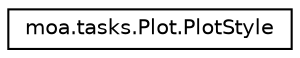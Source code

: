 digraph "Graphical Class Hierarchy"
{
 // LATEX_PDF_SIZE
  edge [fontname="Helvetica",fontsize="10",labelfontname="Helvetica",labelfontsize="10"];
  node [fontname="Helvetica",fontsize="10",shape=record];
  rankdir="LR";
  Node0 [label="moa.tasks.Plot.PlotStyle",height=0.2,width=0.4,color="black", fillcolor="white", style="filled",URL="$enummoa_1_1tasks_1_1_plot_1_1_plot_style.html",tooltip=" "];
}
